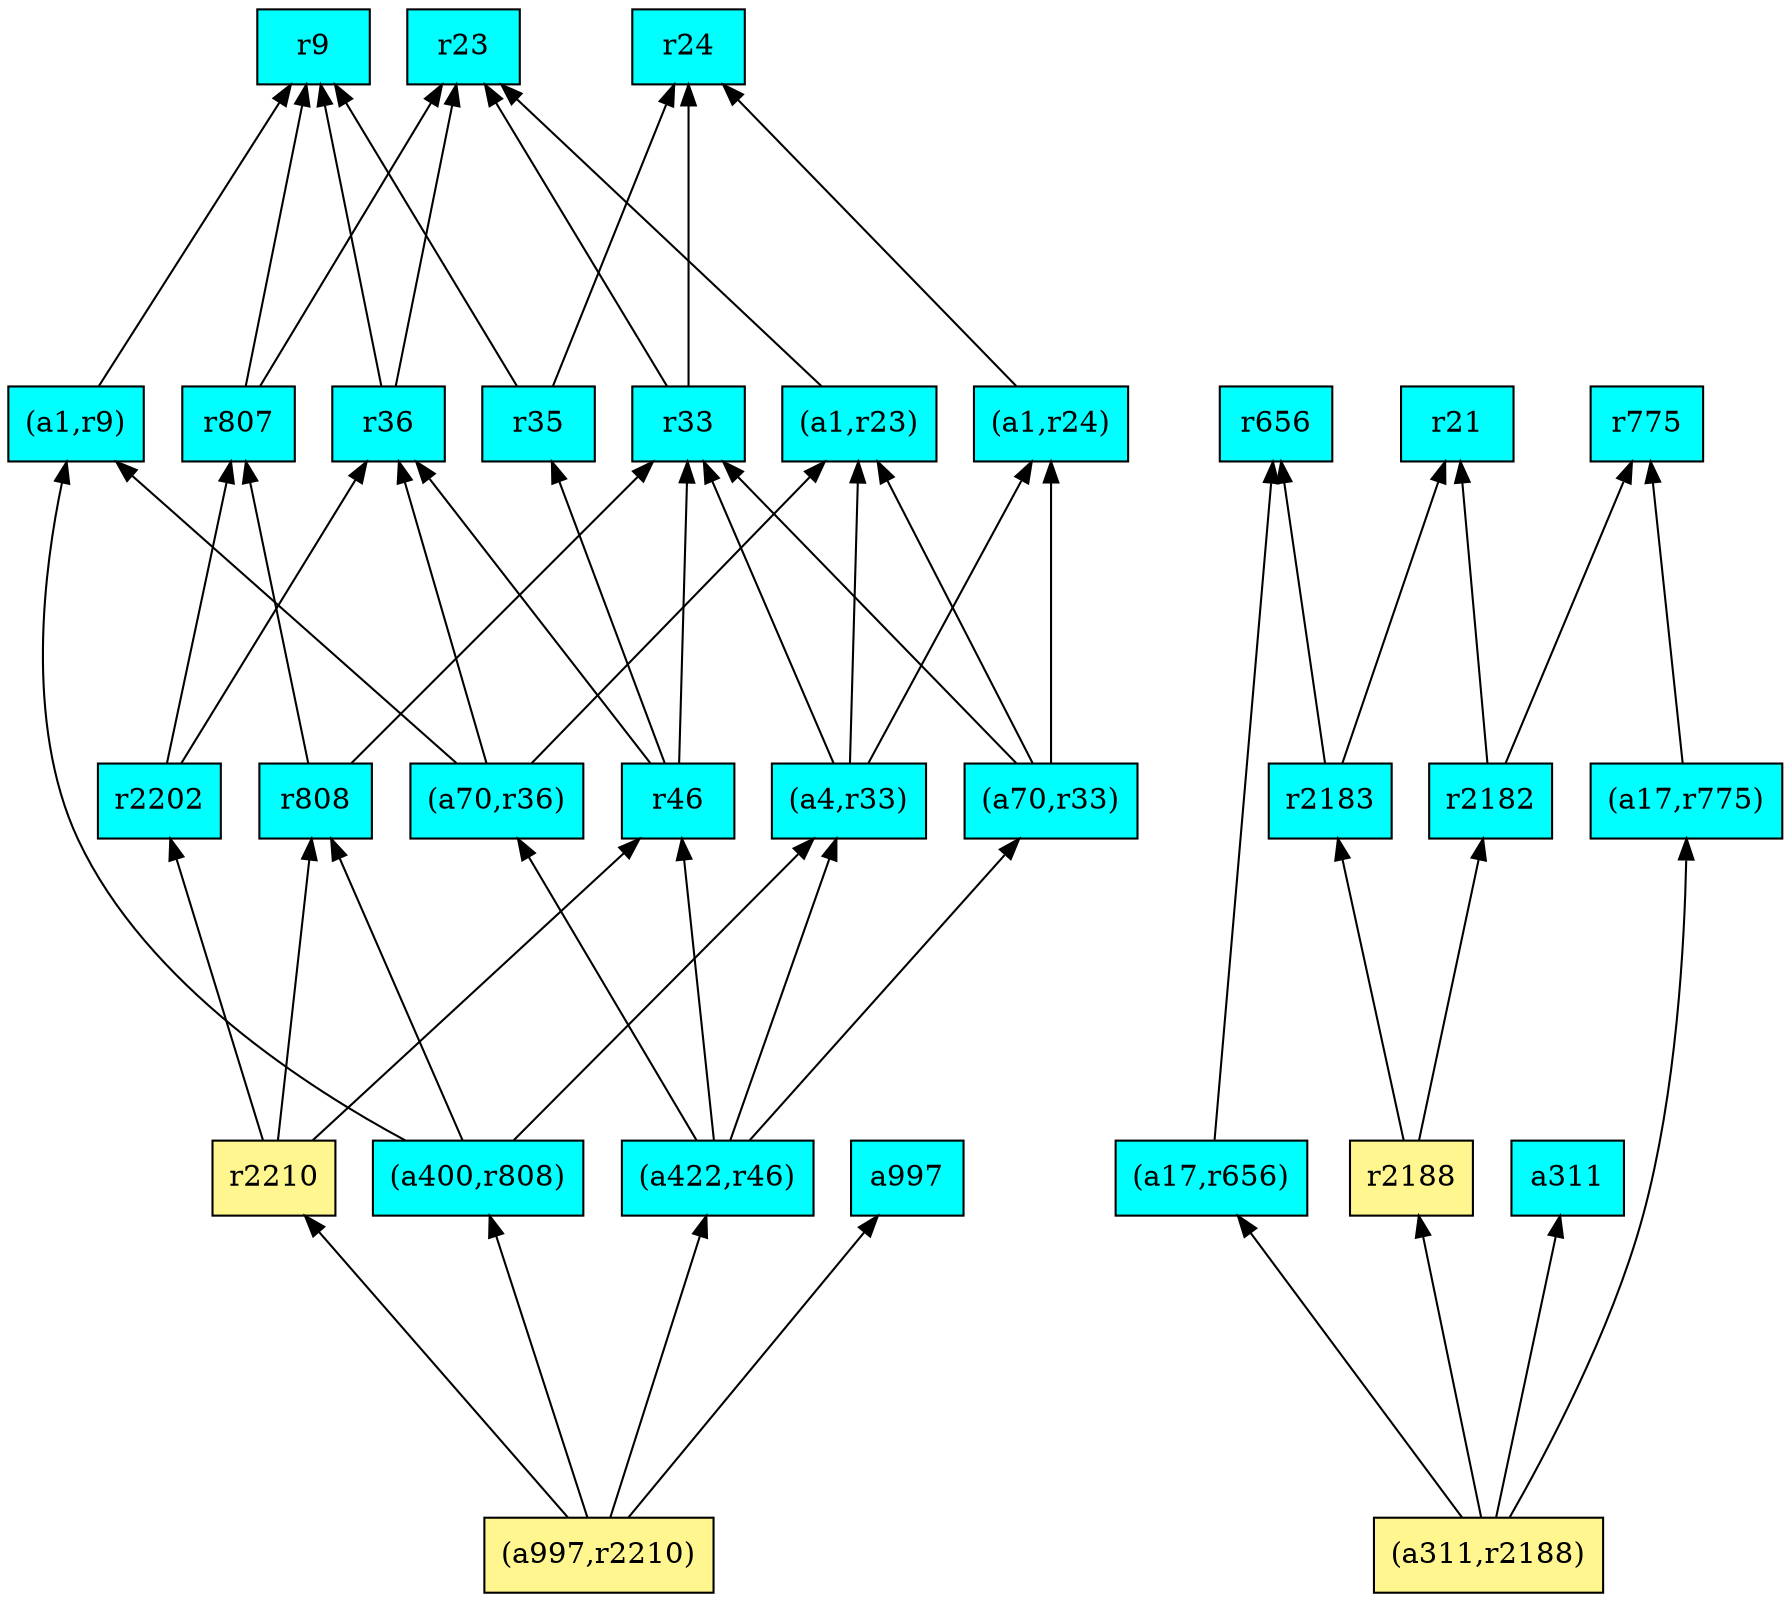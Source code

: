 digraph G {
rankdir=BT;ranksep="2.0";
"(a1,r9)" [shape=record,fillcolor=cyan,style=filled,label="{(a1,r9)}"];
"(a400,r808)" [shape=record,fillcolor=cyan,style=filled,label="{(a400,r808)}"];
"r2182" [shape=record,fillcolor=cyan,style=filled,label="{r2182}"];
"(a70,r33)" [shape=record,fillcolor=cyan,style=filled,label="{(a70,r33)}"];
"(a4,r33)" [shape=record,fillcolor=cyan,style=filled,label="{(a4,r33)}"];
"r2202" [shape=record,fillcolor=cyan,style=filled,label="{r2202}"];
"a311" [shape=record,fillcolor=cyan,style=filled,label="{a311}"];
"(a997,r2210)" [shape=record,fillcolor=khaki1,style=filled,label="{(a997,r2210)}"];
"(a17,r656)" [shape=record,fillcolor=cyan,style=filled,label="{(a17,r656)}"];
"(a17,r775)" [shape=record,fillcolor=cyan,style=filled,label="{(a17,r775)}"];
"r9" [shape=record,fillcolor=cyan,style=filled,label="{r9}"];
"r808" [shape=record,fillcolor=cyan,style=filled,label="{r808}"];
"(a311,r2188)" [shape=record,fillcolor=khaki1,style=filled,label="{(a311,r2188)}"];
"r2188" [shape=record,fillcolor=khaki1,style=filled,label="{r2188}"];
"(a70,r36)" [shape=record,fillcolor=cyan,style=filled,label="{(a70,r36)}"];
"(a422,r46)" [shape=record,fillcolor=cyan,style=filled,label="{(a422,r46)}"];
"(a1,r23)" [shape=record,fillcolor=cyan,style=filled,label="{(a1,r23)}"];
"(a1,r24)" [shape=record,fillcolor=cyan,style=filled,label="{(a1,r24)}"];
"r656" [shape=record,fillcolor=cyan,style=filled,label="{r656}"];
"r775" [shape=record,fillcolor=cyan,style=filled,label="{r775}"];
"r35" [shape=record,fillcolor=cyan,style=filled,label="{r35}"];
"r24" [shape=record,fillcolor=cyan,style=filled,label="{r24}"];
"r21" [shape=record,fillcolor=cyan,style=filled,label="{r21}"];
"r807" [shape=record,fillcolor=cyan,style=filled,label="{r807}"];
"r23" [shape=record,fillcolor=cyan,style=filled,label="{r23}"];
"r33" [shape=record,fillcolor=cyan,style=filled,label="{r33}"];
"r36" [shape=record,fillcolor=cyan,style=filled,label="{r36}"];
"r46" [shape=record,fillcolor=cyan,style=filled,label="{r46}"];
"a997" [shape=record,fillcolor=cyan,style=filled,label="{a997}"];
"r2210" [shape=record,fillcolor=khaki1,style=filled,label="{r2210}"];
"r2183" [shape=record,fillcolor=cyan,style=filled,label="{r2183}"];
"(a1,r9)" -> "r9"
"(a400,r808)" -> "(a1,r9)"
"(a400,r808)" -> "(a4,r33)"
"(a400,r808)" -> "r808"
"r2182" -> "r775"
"r2182" -> "r21"
"(a70,r33)" -> "(a1,r23)"
"(a70,r33)" -> "(a1,r24)"
"(a70,r33)" -> "r33"
"(a4,r33)" -> "(a1,r23)"
"(a4,r33)" -> "(a1,r24)"
"(a4,r33)" -> "r33"
"r2202" -> "r807"
"r2202" -> "r36"
"(a997,r2210)" -> "(a400,r808)"
"(a997,r2210)" -> "(a422,r46)"
"(a997,r2210)" -> "a997"
"(a997,r2210)" -> "r2210"
"(a17,r656)" -> "r656"
"(a17,r775)" -> "r775"
"r808" -> "r807"
"r808" -> "r33"
"(a311,r2188)" -> "a311"
"(a311,r2188)" -> "(a17,r775)"
"(a311,r2188)" -> "(a17,r656)"
"(a311,r2188)" -> "r2188"
"r2188" -> "r2182"
"r2188" -> "r2183"
"(a70,r36)" -> "(a1,r9)"
"(a70,r36)" -> "(a1,r23)"
"(a70,r36)" -> "r36"
"(a422,r46)" -> "(a70,r36)"
"(a422,r46)" -> "(a70,r33)"
"(a422,r46)" -> "(a4,r33)"
"(a422,r46)" -> "r46"
"(a1,r23)" -> "r23"
"(a1,r24)" -> "r24"
"r35" -> "r9"
"r35" -> "r24"
"r807" -> "r9"
"r807" -> "r23"
"r33" -> "r24"
"r33" -> "r23"
"r36" -> "r9"
"r36" -> "r23"
"r46" -> "r35"
"r46" -> "r33"
"r46" -> "r36"
"r2210" -> "r2202"
"r2210" -> "r46"
"r2210" -> "r808"
"r2183" -> "r21"
"r2183" -> "r656"
}